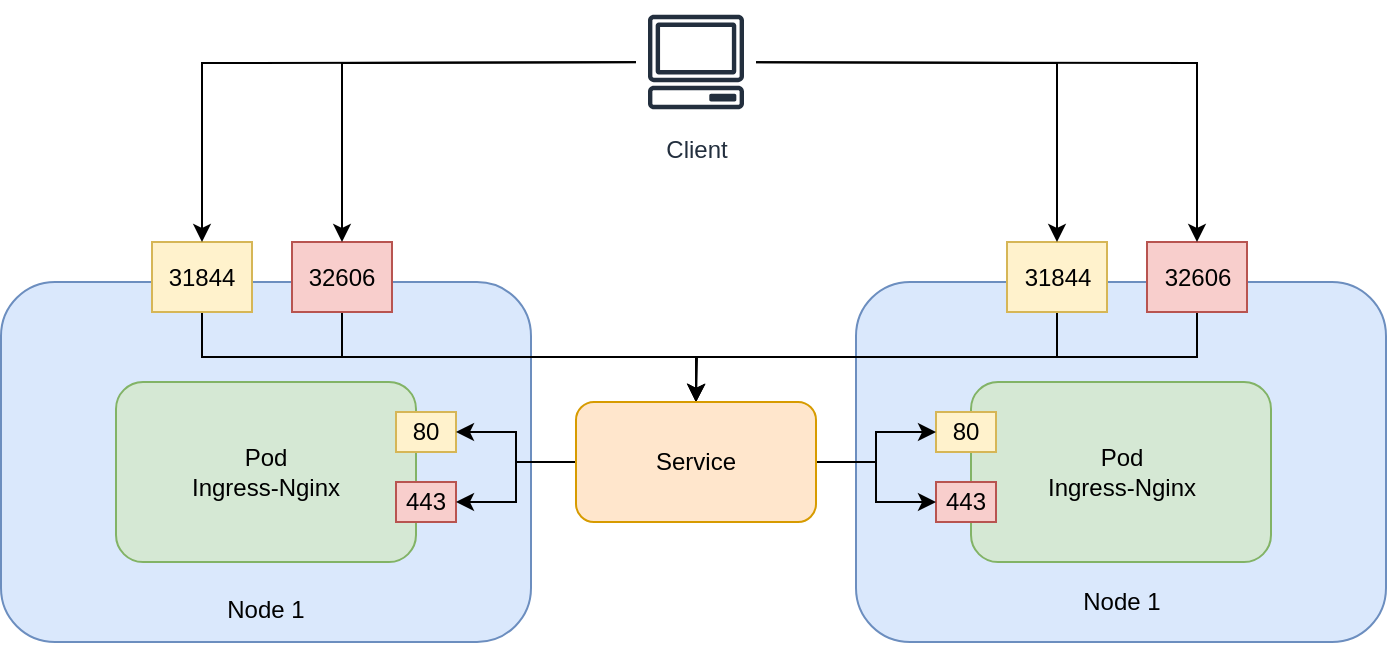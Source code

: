 <mxfile version="20.3.0" type="device"><diagram id="BPzQijLE0L9VJCLS1oEf" name="第 1 页"><mxGraphModel dx="1164" dy="835" grid="1" gridSize="10" guides="1" tooltips="1" connect="1" arrows="1" fold="1" page="1" pageScale="1" pageWidth="827" pageHeight="1169" math="0" shadow="0"><root><mxCell id="0"/><mxCell id="1" parent="0"/><mxCell id="dK00lalVOdML3TDdCCsD-1" value="" style="rounded=1;whiteSpace=wrap;html=1;fillColor=#dae8fc;strokeColor=#6c8ebf;" parent="1" vertex="1"><mxGeometry x="72.5" y="370" width="265" height="180" as="geometry"/></mxCell><mxCell id="dK00lalVOdML3TDdCCsD-2" value="Node 1" style="text;html=1;strokeColor=none;fillColor=none;align=center;verticalAlign=middle;whiteSpace=wrap;rounded=0;" parent="1" vertex="1"><mxGeometry x="175" y="519" width="60" height="30" as="geometry"/></mxCell><mxCell id="dK00lalVOdML3TDdCCsD-5" value="Pod&lt;br&gt;Ingress-Nginx" style="rounded=1;whiteSpace=wrap;html=1;fillColor=#d5e8d4;strokeColor=#82b366;" parent="1" vertex="1"><mxGeometry x="130" y="420" width="150" height="90" as="geometry"/></mxCell><mxCell id="dK00lalVOdML3TDdCCsD-9" value="443" style="rounded=0;whiteSpace=wrap;html=1;fillColor=#f8cecc;strokeColor=#b85450;" parent="1" vertex="1"><mxGeometry x="270" y="470" width="30" height="20" as="geometry"/></mxCell><mxCell id="dK00lalVOdML3TDdCCsD-10" value="80" style="rounded=0;whiteSpace=wrap;html=1;fillColor=#fff2cc;strokeColor=#d6b656;" parent="1" vertex="1"><mxGeometry x="270" y="435" width="30" height="20" as="geometry"/></mxCell><mxCell id="0j7MKk0TMBlG64g2xjrb-9" style="edgeStyle=orthogonalEdgeStyle;rounded=0;orthogonalLoop=1;jettySize=auto;html=1;exitX=0.5;exitY=1;exitDx=0;exitDy=0;entryX=0.5;entryY=0.15;entryDx=0;entryDy=0;entryPerimeter=0;" edge="1" parent="1" source="dK00lalVOdML3TDdCCsD-13" target="0j7MKk0TMBlG64g2xjrb-8"><mxGeometry relative="1" as="geometry"/></mxCell><mxCell id="dK00lalVOdML3TDdCCsD-13" value="31844" style="rounded=0;whiteSpace=wrap;html=1;fillColor=#fff2cc;strokeColor=#d6b656;" parent="1" vertex="1"><mxGeometry x="148" y="350" width="50" height="35" as="geometry"/></mxCell><mxCell id="0j7MKk0TMBlG64g2xjrb-10" style="edgeStyle=orthogonalEdgeStyle;rounded=0;orthogonalLoop=1;jettySize=auto;html=1;exitX=0.5;exitY=1;exitDx=0;exitDy=0;entryX=0.5;entryY=0;entryDx=0;entryDy=0;" edge="1" parent="1" source="dK00lalVOdML3TDdCCsD-14" target="0j7MKk0TMBlG64g2xjrb-8"><mxGeometry relative="1" as="geometry"/></mxCell><mxCell id="dK00lalVOdML3TDdCCsD-14" value="32606" style="rounded=0;whiteSpace=wrap;html=1;fillColor=#f8cecc;strokeColor=#b85450;" parent="1" vertex="1"><mxGeometry x="218" y="350" width="50" height="35" as="geometry"/></mxCell><mxCell id="0j7MKk0TMBlG64g2xjrb-1" value="" style="rounded=1;whiteSpace=wrap;html=1;fillColor=#dae8fc;strokeColor=#6c8ebf;" vertex="1" parent="1"><mxGeometry x="500" y="370" width="265" height="180" as="geometry"/></mxCell><mxCell id="0j7MKk0TMBlG64g2xjrb-2" value="Node 1" style="text;html=1;strokeColor=none;fillColor=none;align=center;verticalAlign=middle;whiteSpace=wrap;rounded=0;" vertex="1" parent="1"><mxGeometry x="602.5" y="515" width="60" height="30" as="geometry"/></mxCell><mxCell id="0j7MKk0TMBlG64g2xjrb-3" value="Pod&lt;br&gt;Ingress-Nginx" style="rounded=1;whiteSpace=wrap;html=1;fillColor=#d5e8d4;strokeColor=#82b366;" vertex="1" parent="1"><mxGeometry x="557.5" y="420" width="150" height="90" as="geometry"/></mxCell><mxCell id="0j7MKk0TMBlG64g2xjrb-4" value="443" style="rounded=0;whiteSpace=wrap;html=1;fillColor=#f8cecc;strokeColor=#b85450;" vertex="1" parent="1"><mxGeometry x="540" y="470" width="30" height="20" as="geometry"/></mxCell><mxCell id="0j7MKk0TMBlG64g2xjrb-5" value="80" style="rounded=0;whiteSpace=wrap;html=1;fillColor=#fff2cc;strokeColor=#d6b656;" vertex="1" parent="1"><mxGeometry x="540" y="435" width="30" height="20" as="geometry"/></mxCell><mxCell id="0j7MKk0TMBlG64g2xjrb-11" style="edgeStyle=orthogonalEdgeStyle;rounded=0;orthogonalLoop=1;jettySize=auto;html=1;exitX=0.5;exitY=1;exitDx=0;exitDy=0;entryX=0.5;entryY=0;entryDx=0;entryDy=0;" edge="1" parent="1" source="0j7MKk0TMBlG64g2xjrb-6" target="0j7MKk0TMBlG64g2xjrb-8"><mxGeometry relative="1" as="geometry"/></mxCell><mxCell id="0j7MKk0TMBlG64g2xjrb-6" value="31844" style="rounded=0;whiteSpace=wrap;html=1;fillColor=#fff2cc;strokeColor=#d6b656;" vertex="1" parent="1"><mxGeometry x="575.5" y="350" width="50" height="35" as="geometry"/></mxCell><mxCell id="0j7MKk0TMBlG64g2xjrb-12" style="edgeStyle=orthogonalEdgeStyle;rounded=0;orthogonalLoop=1;jettySize=auto;html=1;exitX=0.5;exitY=1;exitDx=0;exitDy=0;" edge="1" parent="1" source="0j7MKk0TMBlG64g2xjrb-7"><mxGeometry relative="1" as="geometry"><mxPoint x="420" y="430" as="targetPoint"/></mxGeometry></mxCell><mxCell id="0j7MKk0TMBlG64g2xjrb-7" value="32606" style="rounded=0;whiteSpace=wrap;html=1;fillColor=#f8cecc;strokeColor=#b85450;" vertex="1" parent="1"><mxGeometry x="645.5" y="350" width="50" height="35" as="geometry"/></mxCell><mxCell id="0j7MKk0TMBlG64g2xjrb-13" style="edgeStyle=orthogonalEdgeStyle;rounded=0;orthogonalLoop=1;jettySize=auto;html=1;exitX=0;exitY=0.5;exitDx=0;exitDy=0;entryX=1;entryY=0.5;entryDx=0;entryDy=0;" edge="1" parent="1" source="0j7MKk0TMBlG64g2xjrb-8" target="dK00lalVOdML3TDdCCsD-10"><mxGeometry relative="1" as="geometry"/></mxCell><mxCell id="0j7MKk0TMBlG64g2xjrb-14" style="edgeStyle=orthogonalEdgeStyle;rounded=0;orthogonalLoop=1;jettySize=auto;html=1;exitX=0;exitY=0.5;exitDx=0;exitDy=0;" edge="1" parent="1" source="0j7MKk0TMBlG64g2xjrb-8" target="dK00lalVOdML3TDdCCsD-9"><mxGeometry relative="1" as="geometry"/></mxCell><mxCell id="0j7MKk0TMBlG64g2xjrb-16" style="edgeStyle=orthogonalEdgeStyle;rounded=0;orthogonalLoop=1;jettySize=auto;html=1;exitX=1;exitY=0.5;exitDx=0;exitDy=0;entryX=0;entryY=0.5;entryDx=0;entryDy=0;" edge="1" parent="1" source="0j7MKk0TMBlG64g2xjrb-8" target="0j7MKk0TMBlG64g2xjrb-5"><mxGeometry relative="1" as="geometry"/></mxCell><mxCell id="0j7MKk0TMBlG64g2xjrb-17" style="edgeStyle=orthogonalEdgeStyle;rounded=0;orthogonalLoop=1;jettySize=auto;html=1;exitX=1;exitY=0.5;exitDx=0;exitDy=0;" edge="1" parent="1" source="0j7MKk0TMBlG64g2xjrb-8" target="0j7MKk0TMBlG64g2xjrb-4"><mxGeometry relative="1" as="geometry"/></mxCell><mxCell id="0j7MKk0TMBlG64g2xjrb-8" value="Service" style="rounded=1;whiteSpace=wrap;html=1;fillColor=#ffe6cc;strokeColor=#d79b00;" vertex="1" parent="1"><mxGeometry x="360" y="430" width="120" height="60" as="geometry"/></mxCell><mxCell id="0j7MKk0TMBlG64g2xjrb-19" style="edgeStyle=orthogonalEdgeStyle;rounded=0;orthogonalLoop=1;jettySize=auto;html=1;exitX=0.5;exitY=0.5;exitDx=0;exitDy=0;exitPerimeter=0;entryX=0.5;entryY=0;entryDx=0;entryDy=0;" edge="1" parent="1" target="dK00lalVOdML3TDdCCsD-13"><mxGeometry relative="1" as="geometry"><mxPoint x="420" y="260.0" as="sourcePoint"/></mxGeometry></mxCell><mxCell id="0j7MKk0TMBlG64g2xjrb-20" style="edgeStyle=orthogonalEdgeStyle;rounded=0;orthogonalLoop=1;jettySize=auto;html=1;exitX=0.5;exitY=0.5;exitDx=0;exitDy=0;exitPerimeter=0;entryX=0.5;entryY=0;entryDx=0;entryDy=0;" edge="1" parent="1" target="dK00lalVOdML3TDdCCsD-14"><mxGeometry relative="1" as="geometry"><mxPoint x="420" y="260.0" as="sourcePoint"/></mxGeometry></mxCell><mxCell id="0j7MKk0TMBlG64g2xjrb-21" style="edgeStyle=orthogonalEdgeStyle;rounded=0;orthogonalLoop=1;jettySize=auto;html=1;exitX=0.5;exitY=0.5;exitDx=0;exitDy=0;exitPerimeter=0;entryX=0.5;entryY=0;entryDx=0;entryDy=0;" edge="1" parent="1" target="0j7MKk0TMBlG64g2xjrb-6"><mxGeometry relative="1" as="geometry"><mxPoint x="420" y="260.0" as="sourcePoint"/></mxGeometry></mxCell><mxCell id="0j7MKk0TMBlG64g2xjrb-22" style="edgeStyle=orthogonalEdgeStyle;rounded=0;orthogonalLoop=1;jettySize=auto;html=1;exitX=0.5;exitY=0.5;exitDx=0;exitDy=0;exitPerimeter=0;" edge="1" parent="1" target="0j7MKk0TMBlG64g2xjrb-7"><mxGeometry relative="1" as="geometry"><mxPoint x="420" y="260.0" as="sourcePoint"/></mxGeometry></mxCell><mxCell id="0j7MKk0TMBlG64g2xjrb-23" value="Client" style="sketch=0;outlineConnect=0;fontColor=#232F3E;gradientColor=none;strokeColor=#232F3E;fillColor=#ffffff;dashed=0;verticalLabelPosition=bottom;verticalAlign=top;align=center;html=1;fontSize=12;fontStyle=0;aspect=fixed;shape=mxgraph.aws4.resourceIcon;resIcon=mxgraph.aws4.client;" vertex="1" parent="1"><mxGeometry x="390" y="230" width="60" height="60" as="geometry"/></mxCell></root></mxGraphModel></diagram></mxfile>